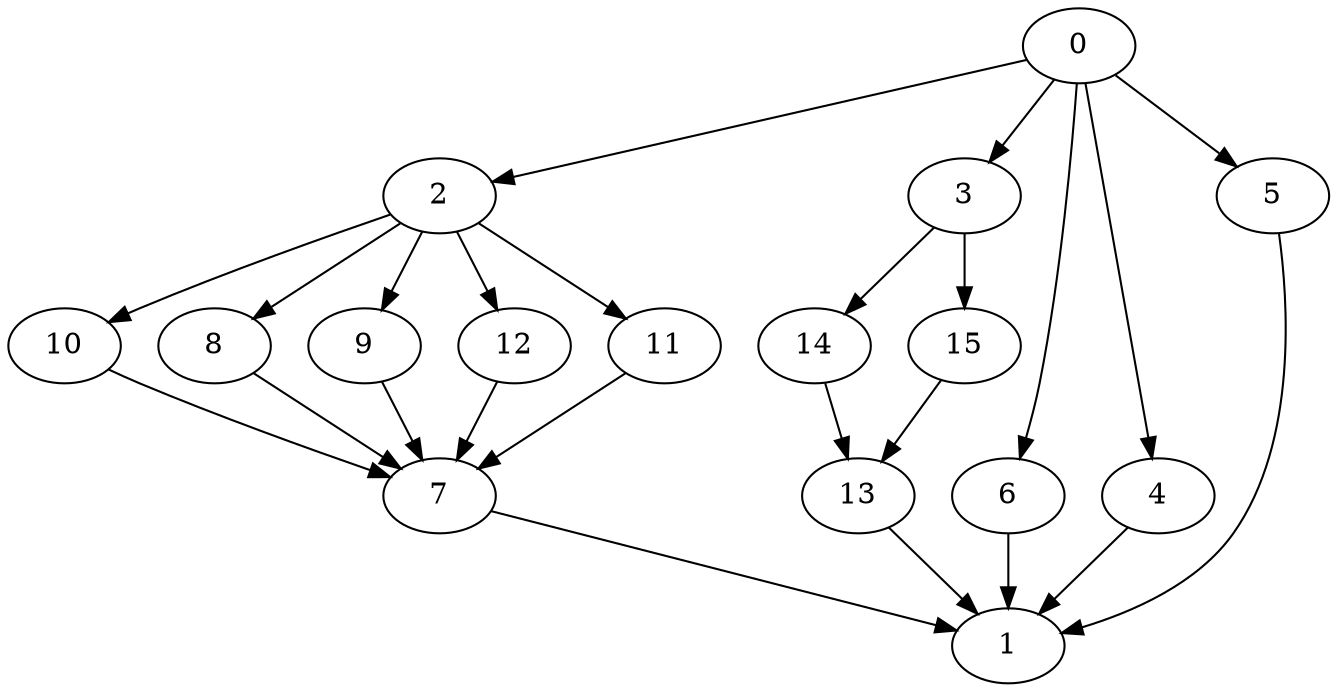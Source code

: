 digraph "SeriesParallel-MaxBf-5_Nodes_16_CCR_1.00_WeightType_Random#7" {
	graph ["Duplicate states"=0,
		GraphType=S_P,
		"Max states in OPEN"=0,
		Modes="120000ms; topo-ordered tasks, ; Pruning: task equivalence, fixed order ready list, ; F-value: ; Optimisation: best schedule length (\
SL) optimisation on equal, ",
		NumberOfTasks=16,
		"Pruned using list schedule length"=8980905,
		"States removed from OPEN"=0,
		TargetSystem="Homogeneous-2",
		"Time to schedule (ms)"=7350,
		"Total idle time"=11,
		"Total schedule length"=88,
		"Total sequential time"=149,
		"Total states created"=28857905
	];
	0	["Finish time"=7,
		Processor=0,
		"Start time"=0,
		Weight=7];
	2	["Finish time"=26,
		Processor=1,
		"Start time"=16,
		Weight=10];
	0 -> 2	[Weight=9];
	3	["Finish time"=19,
		Processor=0,
		"Start time"=14,
		Weight=5];
	0 -> 3	[Weight=9];
	6	["Finish time"=72,
		Processor=0,
		"Start time"=56,
		Weight=16];
	0 -> 6	[Weight=5];
	4	["Finish time"=14,
		Processor=0,
		"Start time"=7,
		Weight=7];
	0 -> 4	[Weight=8];
	5	["Finish time"=16,
		Processor=1,
		"Start time"=11,
		Weight=5];
	0 -> 5	[Weight=4];
	10	["Finish time"=40,
		Processor=1,
		"Start time"=26,
		Weight=14];
	2 -> 10	[Weight=10];
	8	["Finish time"=59,
		Processor=1,
		"Start time"=49,
		Weight=10];
	2 -> 8	[Weight=2];
	9	["Finish time"=49,
		Processor=1,
		"Start time"=40,
		Weight=9];
	2 -> 9	[Weight=8];
	12	["Finish time"=56,
		Processor=0,
		"Start time"=51,
		Weight=5];
	2 -> 12	[Weight=3];
	11	["Finish time"=51,
		Processor=0,
		"Start time"=48,
		Weight=3];
	2 -> 11	[Weight=10];
	14	["Finish time"=38,
		Processor=0,
		"Start time"=24,
		Weight=14];
	3 -> 14	[Weight=5];
	15	["Finish time"=24,
		Processor=0,
		"Start time"=19,
		Weight=5];
	3 -> 15	[Weight=6];
	7	["Finish time"=76,
		Processor=1,
		"Start time"=59,
		Weight=17];
	10 -> 7	[Weight=5];
	13	["Finish time"=48,
		Processor=0,
		"Start time"=38,
		Weight=10];
	14 -> 13	[Weight=9];
	8 -> 7	[Weight=8];
	9 -> 7	[Weight=3];
	15 -> 13	[Weight=10];
	12 -> 7	[Weight=3];
	11 -> 7	[Weight=4];
	1	["Finish time"=88,
		Processor=1,
		"Start time"=76,
		Weight=12];
	7 -> 1	[Weight=5];
	6 -> 1	[Weight=4];
	13 -> 1	[Weight=8];
	4 -> 1	[Weight=8];
	5 -> 1	[Weight=5];
}
